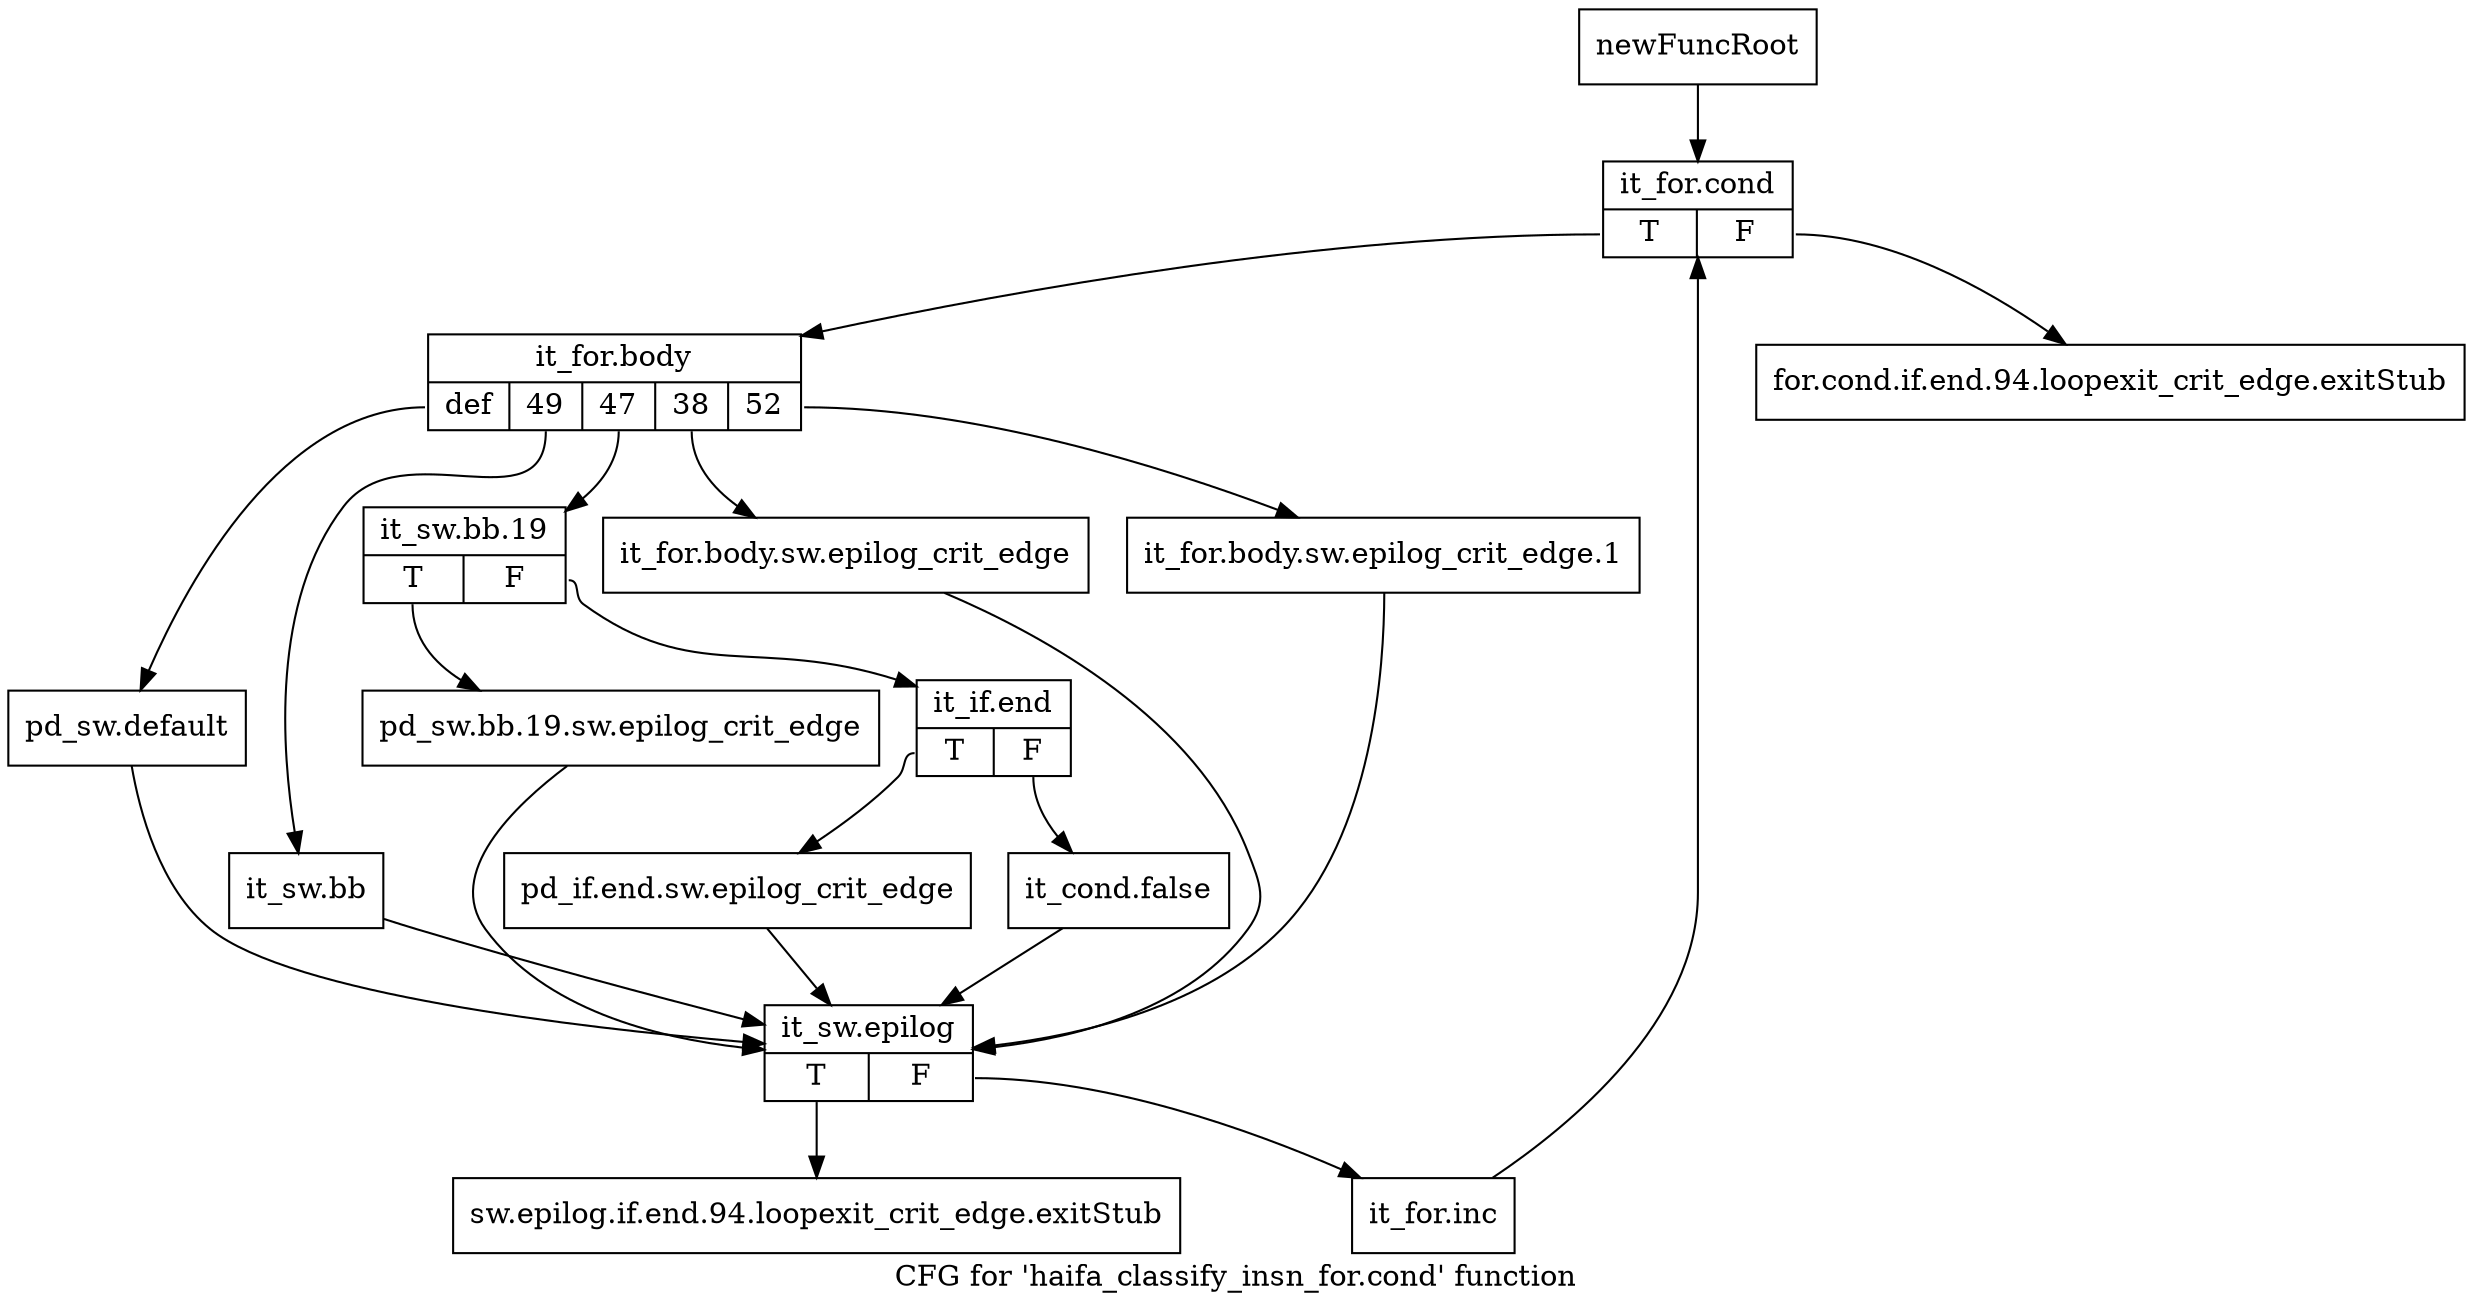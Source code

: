 digraph "CFG for 'haifa_classify_insn_for.cond' function" {
	label="CFG for 'haifa_classify_insn_for.cond' function";

	Node0xc1f2550 [shape=record,label="{newFuncRoot}"];
	Node0xc1f2550 -> Node0xc1f2ea0;
	Node0xc1f25a0 [shape=record,label="{for.cond.if.end.94.loopexit_crit_edge.exitStub}"];
	Node0xc1f25f0 [shape=record,label="{sw.epilog.if.end.94.loopexit_crit_edge.exitStub}"];
	Node0xc1f2ea0 [shape=record,label="{it_for.cond|{<s0>T|<s1>F}}"];
	Node0xc1f2ea0:s0 -> Node0xc1f2ef0;
	Node0xc1f2ea0:s1 -> Node0xc1f25a0;
	Node0xc1f2ef0 [shape=record,label="{it_for.body|{<s0>def|<s1>49|<s2>47|<s3>38|<s4>52}}"];
	Node0xc1f2ef0:s0 -> Node0xc1f31c0;
	Node0xc1f2ef0:s1 -> Node0xc1f3170;
	Node0xc1f2ef0:s2 -> Node0xc1f2fe0;
	Node0xc1f2ef0:s3 -> Node0xc1f2f90;
	Node0xc1f2ef0:s4 -> Node0xc1f2f40;
	Node0xc1f2f40 [shape=record,label="{it_for.body.sw.epilog_crit_edge.1}"];
	Node0xc1f2f40 -> Node0xc1f3210;
	Node0xc1f2f90 [shape=record,label="{it_for.body.sw.epilog_crit_edge}"];
	Node0xc1f2f90 -> Node0xc1f3210;
	Node0xc1f2fe0 [shape=record,label="{it_sw.bb.19|{<s0>T|<s1>F}}"];
	Node0xc1f2fe0:s0 -> Node0xc1f3120;
	Node0xc1f2fe0:s1 -> Node0xc1f3030;
	Node0xc1f3030 [shape=record,label="{it_if.end|{<s0>T|<s1>F}}"];
	Node0xc1f3030:s0 -> Node0xc1f30d0;
	Node0xc1f3030:s1 -> Node0xc1f3080;
	Node0xc1f3080 [shape=record,label="{it_cond.false}"];
	Node0xc1f3080 -> Node0xc1f3210;
	Node0xc1f30d0 [shape=record,label="{pd_if.end.sw.epilog_crit_edge}"];
	Node0xc1f30d0 -> Node0xc1f3210;
	Node0xc1f3120 [shape=record,label="{pd_sw.bb.19.sw.epilog_crit_edge}"];
	Node0xc1f3120 -> Node0xc1f3210;
	Node0xc1f3170 [shape=record,label="{it_sw.bb}"];
	Node0xc1f3170 -> Node0xc1f3210;
	Node0xc1f31c0 [shape=record,label="{pd_sw.default}"];
	Node0xc1f31c0 -> Node0xc1f3210;
	Node0xc1f3210 [shape=record,label="{it_sw.epilog|{<s0>T|<s1>F}}"];
	Node0xc1f3210:s0 -> Node0xc1f25f0;
	Node0xc1f3210:s1 -> Node0xc1f3260;
	Node0xc1f3260 [shape=record,label="{it_for.inc}"];
	Node0xc1f3260 -> Node0xc1f2ea0;
}
